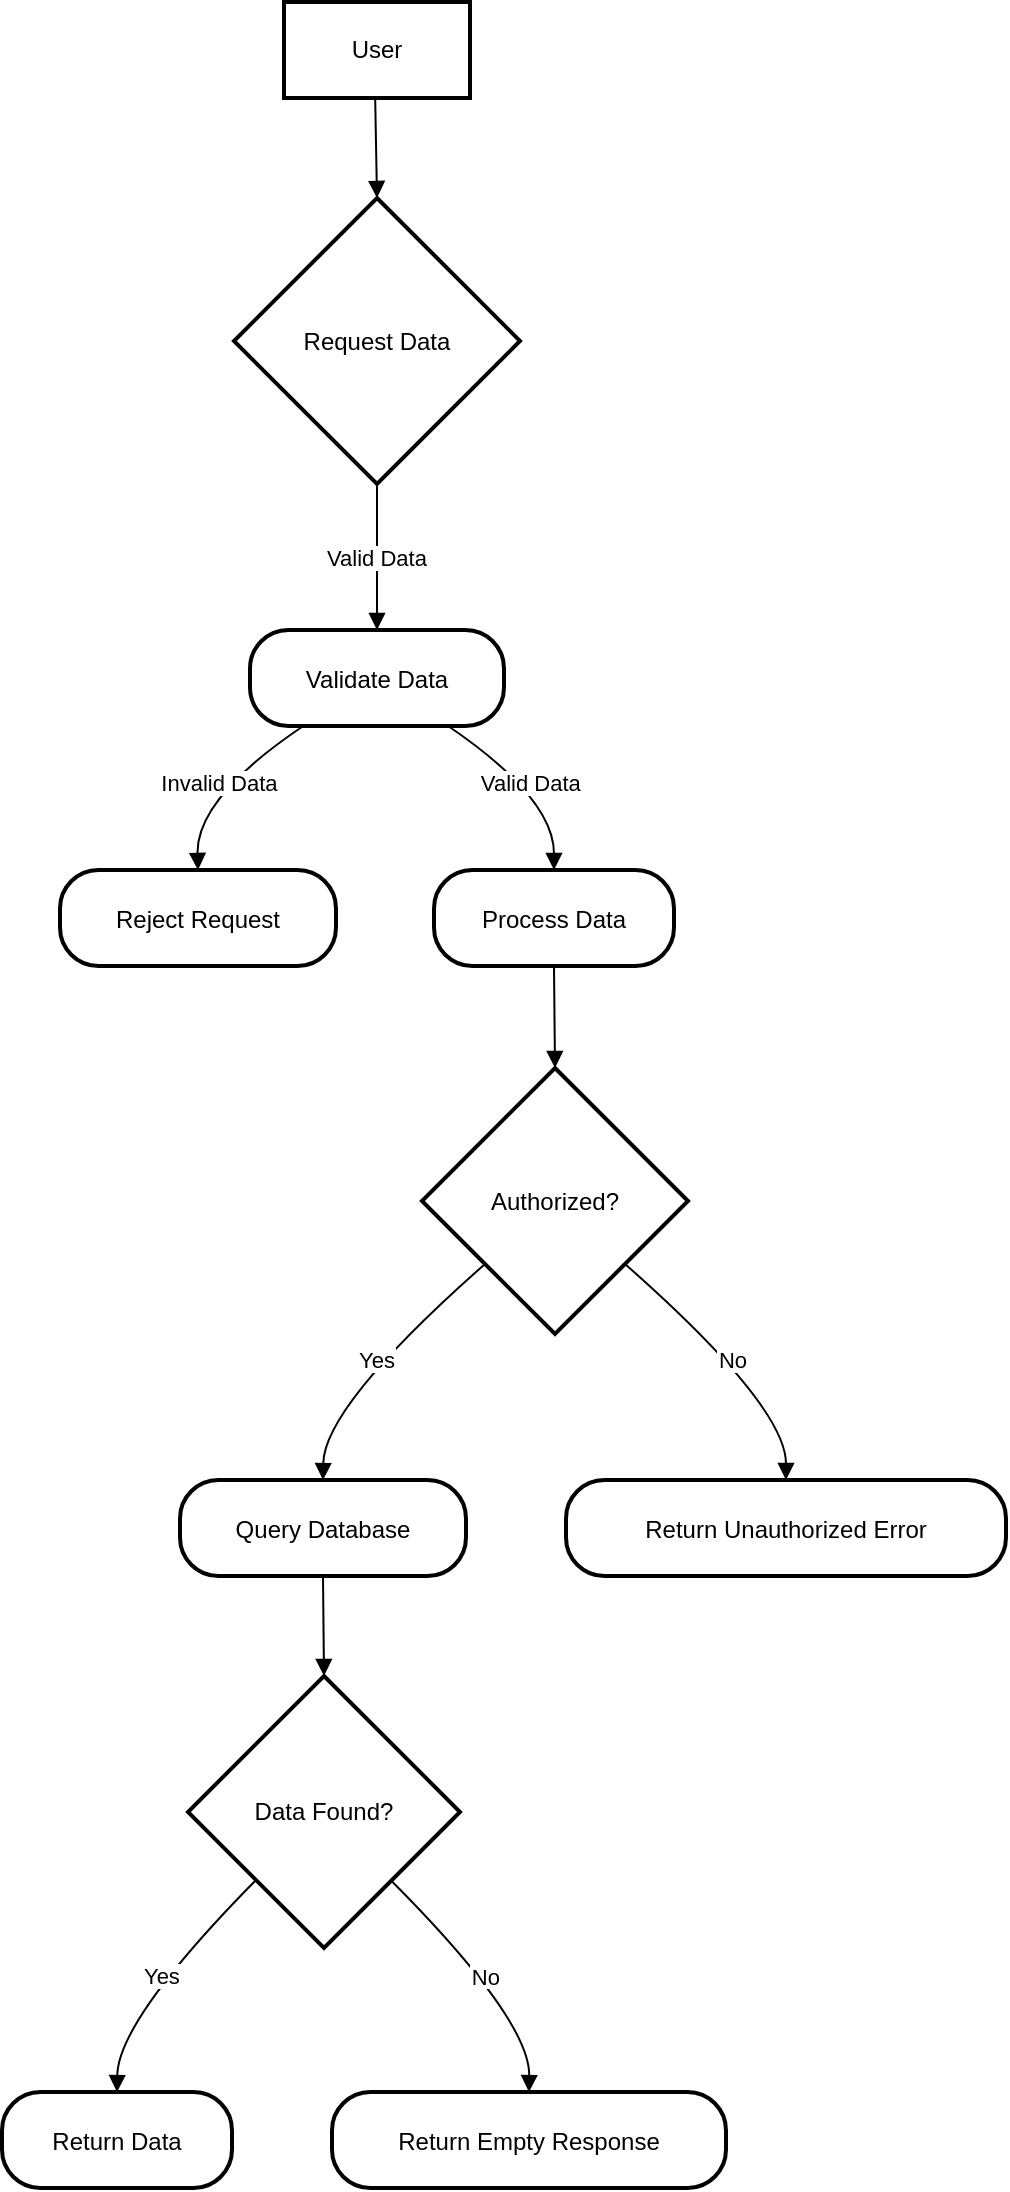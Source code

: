 <mxfile version="25.0.3">
  <diagram name="Page-1" id="P82F_KVZAczpLyCo-f_P">
    <mxGraphModel>
      <root>
        <mxCell id="0" />
        <mxCell id="1" parent="0" />
        <mxCell id="2" value="User" style="whiteSpace=wrap;strokeWidth=2;" vertex="1" parent="1">
          <mxGeometry x="149" y="8" width="93" height="48" as="geometry" />
        </mxCell>
        <mxCell id="3" value="Request Data" style="rhombus;strokeWidth=2;whiteSpace=wrap;" vertex="1" parent="1">
          <mxGeometry x="124" y="106" width="143" height="143" as="geometry" />
        </mxCell>
        <mxCell id="4" value="Validate Data" style="rounded=1;arcSize=40;strokeWidth=2" vertex="1" parent="1">
          <mxGeometry x="132" y="322" width="127" height="48" as="geometry" />
        </mxCell>
        <mxCell id="5" value="Reject Request" style="rounded=1;arcSize=40;strokeWidth=2" vertex="1" parent="1">
          <mxGeometry x="37" y="442" width="138" height="48" as="geometry" />
        </mxCell>
        <mxCell id="6" value="Process Data" style="rounded=1;arcSize=40;strokeWidth=2" vertex="1" parent="1">
          <mxGeometry x="224" y="442" width="120" height="48" as="geometry" />
        </mxCell>
        <mxCell id="7" value="Authorized?" style="rhombus;strokeWidth=2;whiteSpace=wrap;" vertex="1" parent="1">
          <mxGeometry x="218" y="541" width="133" height="133" as="geometry" />
        </mxCell>
        <mxCell id="8" value="Query Database" style="rounded=1;arcSize=40;strokeWidth=2" vertex="1" parent="1">
          <mxGeometry x="97" y="747" width="143" height="48" as="geometry" />
        </mxCell>
        <mxCell id="9" value="Data Found?" style="rhombus;strokeWidth=2;whiteSpace=wrap;" vertex="1" parent="1">
          <mxGeometry x="101" y="845" width="136" height="136" as="geometry" />
        </mxCell>
        <mxCell id="10" value="Return Data" style="rounded=1;arcSize=40;strokeWidth=2" vertex="1" parent="1">
          <mxGeometry x="8" y="1053" width="115" height="48" as="geometry" />
        </mxCell>
        <mxCell id="11" value="Return Empty Response" style="rounded=1;arcSize=40;strokeWidth=2" vertex="1" parent="1">
          <mxGeometry x="173" y="1053" width="197" height="48" as="geometry" />
        </mxCell>
        <mxCell id="12" value="Return Unauthorized Error" style="rounded=1;arcSize=40;strokeWidth=2" vertex="1" parent="1">
          <mxGeometry x="290" y="747" width="220" height="48" as="geometry" />
        </mxCell>
        <mxCell id="13" value="" style="curved=1;startArrow=none;endArrow=block;exitX=0.49;exitY=1.01;entryX=0.5;entryY=0;" edge="1" parent="1" source="2" target="3">
          <mxGeometry relative="1" as="geometry">
            <Array as="points" />
          </mxGeometry>
        </mxCell>
        <mxCell id="14" value="Valid Data" style="curved=1;startArrow=none;endArrow=block;exitX=0.5;exitY=1;entryX=0.5;entryY=-0.01;" edge="1" parent="1" source="3" target="4">
          <mxGeometry relative="1" as="geometry">
            <Array as="points" />
          </mxGeometry>
        </mxCell>
        <mxCell id="15" value="Invalid Data" style="curved=1;startArrow=none;endArrow=block;exitX=0.21;exitY=1;entryX=0.5;entryY=0.01;" edge="1" parent="1" source="4" target="5">
          <mxGeometry relative="1" as="geometry">
            <Array as="points">
              <mxPoint x="105" y="406" />
            </Array>
          </mxGeometry>
        </mxCell>
        <mxCell id="16" value="Valid Data" style="curved=1;startArrow=none;endArrow=block;exitX=0.78;exitY=1;entryX=0.5;entryY=0.01;" edge="1" parent="1" source="4" target="6">
          <mxGeometry relative="1" as="geometry">
            <Array as="points">
              <mxPoint x="284" y="406" />
            </Array>
          </mxGeometry>
        </mxCell>
        <mxCell id="17" value="" style="curved=1;startArrow=none;endArrow=block;exitX=0.5;exitY=1.02;entryX=0.5;entryY=0;" edge="1" parent="1" source="6" target="7">
          <mxGeometry relative="1" as="geometry">
            <Array as="points" />
          </mxGeometry>
        </mxCell>
        <mxCell id="18" value="Yes" style="curved=1;startArrow=none;endArrow=block;exitX=0;exitY=0.95;entryX=0.5;entryY=-0.01;" edge="1" parent="1" source="7" target="8">
          <mxGeometry relative="1" as="geometry">
            <Array as="points">
              <mxPoint x="169" y="710" />
            </Array>
          </mxGeometry>
        </mxCell>
        <mxCell id="19" value="" style="curved=1;startArrow=none;endArrow=block;exitX=0.5;exitY=1;entryX=0.5;entryY=0;" edge="1" parent="1" source="8" target="9">
          <mxGeometry relative="1" as="geometry">
            <Array as="points" />
          </mxGeometry>
        </mxCell>
        <mxCell id="20" value="Yes" style="curved=1;startArrow=none;endArrow=block;exitX=0;exitY=1;entryX=0.5;entryY=0.01;" edge="1" parent="1" source="9" target="10">
          <mxGeometry relative="1" as="geometry">
            <Array as="points">
              <mxPoint x="66" y="1017" />
            </Array>
          </mxGeometry>
        </mxCell>
        <mxCell id="21" value="No" style="curved=1;startArrow=none;endArrow=block;exitX=0.99;exitY=1;entryX=0.5;entryY=0.01;" edge="1" parent="1" source="9" target="11">
          <mxGeometry relative="1" as="geometry">
            <Array as="points">
              <mxPoint x="272" y="1017" />
            </Array>
          </mxGeometry>
        </mxCell>
        <mxCell id="22" value="No" style="curved=1;startArrow=none;endArrow=block;exitX=1;exitY=0.95;entryX=0.5;entryY=-0.01;" edge="1" parent="1" source="7" target="12">
          <mxGeometry relative="1" as="geometry">
            <Array as="points">
              <mxPoint x="400" y="710" />
            </Array>
          </mxGeometry>
        </mxCell>
      </root>
    </mxGraphModel>
  </diagram>
</mxfile>
